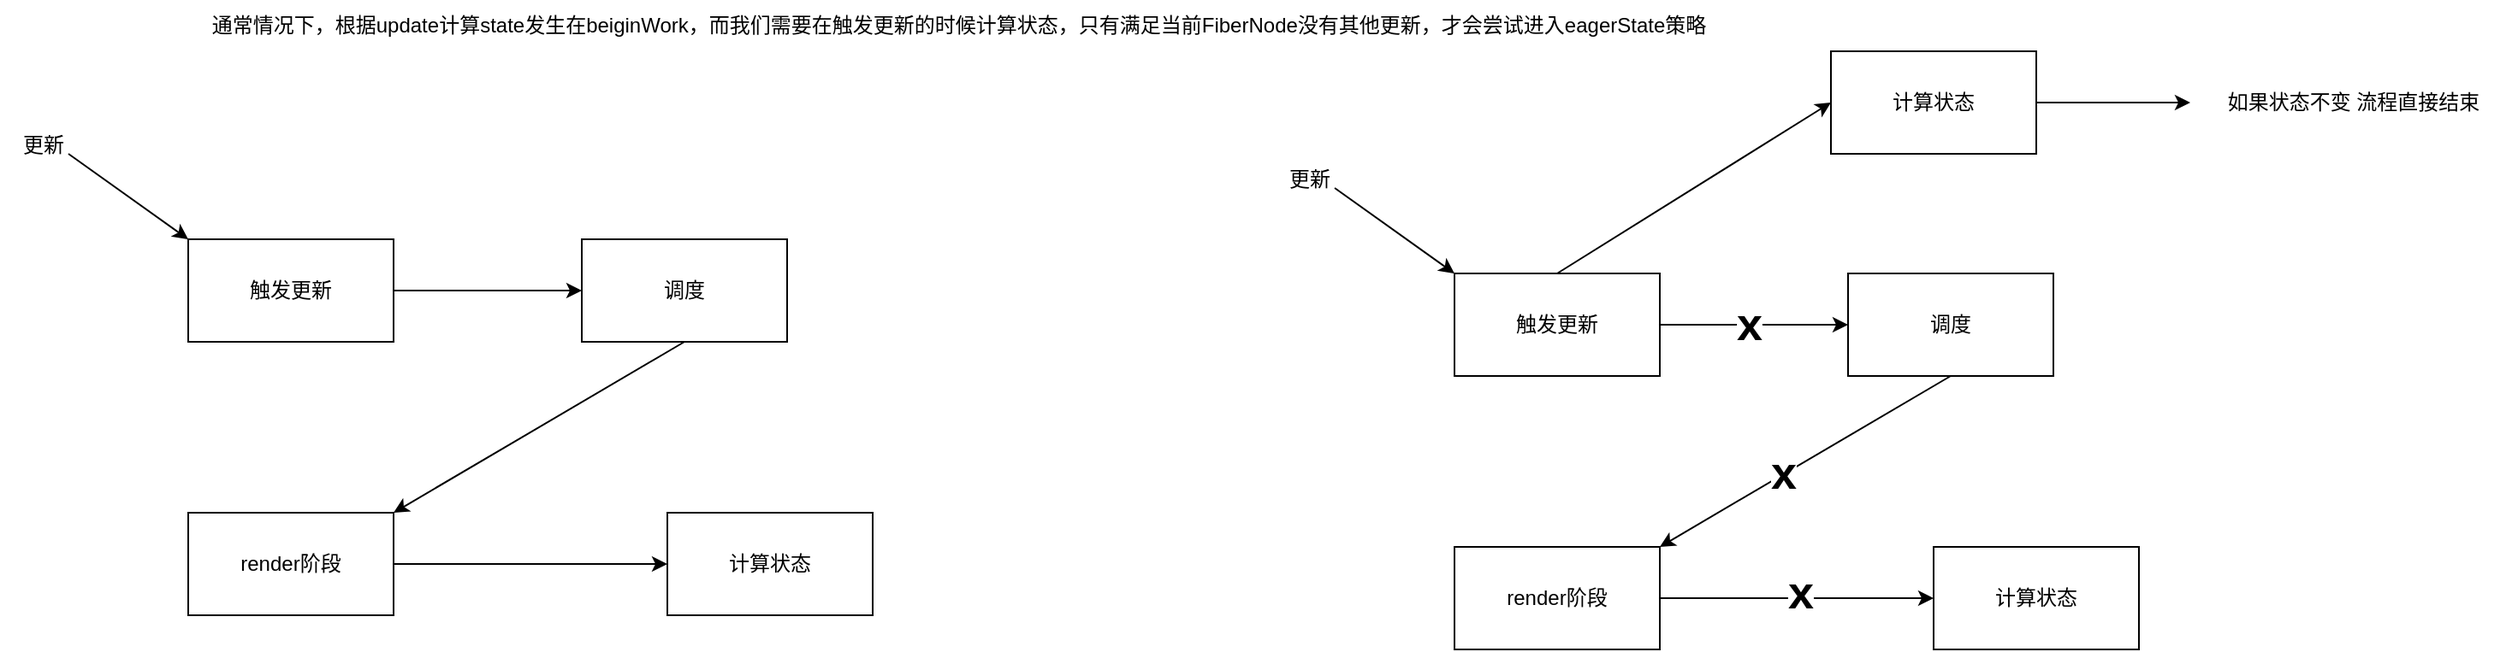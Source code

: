 <mxfile>
    <diagram id="A4SiCZZeGhzg8mJjwaei" name="Page-1">
        <mxGraphModel dx="1538" dy="1076" grid="1" gridSize="10" guides="1" tooltips="1" connect="1" arrows="1" fold="1" page="1" pageScale="1" pageWidth="10000" pageHeight="10000" math="0" shadow="0">
            <root>
                <mxCell id="0"/>
                <mxCell id="1" parent="0"/>
                <mxCell id="7" style="edgeStyle=none;html=1;exitX=1;exitY=0.5;exitDx=0;exitDy=0;" edge="1" parent="1" source="3" target="6">
                    <mxGeometry relative="1" as="geometry"/>
                </mxCell>
                <mxCell id="3" value="触发更新" style="rounded=0;whiteSpace=wrap;html=1;" vertex="1" parent="1">
                    <mxGeometry x="240" y="150" width="120" height="60" as="geometry"/>
                </mxCell>
                <mxCell id="4" value="" style="endArrow=classic;html=1;entryX=0;entryY=0;entryDx=0;entryDy=0;" edge="1" parent="1" target="3">
                    <mxGeometry width="50" height="50" relative="1" as="geometry">
                        <mxPoint x="170" y="100" as="sourcePoint"/>
                        <mxPoint x="220" y="50" as="targetPoint"/>
                    </mxGeometry>
                </mxCell>
                <mxCell id="5" value="更新" style="text;html=1;align=center;verticalAlign=middle;resizable=0;points=[];autosize=1;strokeColor=none;fillColor=none;" vertex="1" parent="1">
                    <mxGeometry x="130" y="80" width="50" height="30" as="geometry"/>
                </mxCell>
                <mxCell id="9" style="edgeStyle=none;html=1;exitX=0.5;exitY=1;exitDx=0;exitDy=0;entryX=1;entryY=0;entryDx=0;entryDy=0;" edge="1" parent="1" source="6" target="8">
                    <mxGeometry relative="1" as="geometry"/>
                </mxCell>
                <mxCell id="6" value="调度" style="rounded=0;whiteSpace=wrap;html=1;" vertex="1" parent="1">
                    <mxGeometry x="470" y="150" width="120" height="60" as="geometry"/>
                </mxCell>
                <mxCell id="11" style="edgeStyle=none;html=1;exitX=1;exitY=0.5;exitDx=0;exitDy=0;" edge="1" parent="1" source="8" target="10">
                    <mxGeometry relative="1" as="geometry"/>
                </mxCell>
                <mxCell id="8" value="render阶段" style="rounded=0;whiteSpace=wrap;html=1;" vertex="1" parent="1">
                    <mxGeometry x="240" y="310" width="120" height="60" as="geometry"/>
                </mxCell>
                <mxCell id="10" value="计算状态" style="rounded=0;whiteSpace=wrap;html=1;" vertex="1" parent="1">
                    <mxGeometry x="520" y="310" width="120" height="60" as="geometry"/>
                </mxCell>
                <mxCell id="12" value="通常情况下，根据update计算state发生在beiginWork，而我们需要在触发更新的时候计算状态，只有满足当前FiberNode没有其他更新，才会尝试进入eagerState策略" style="text;html=1;align=center;verticalAlign=middle;resizable=0;points=[];autosize=1;strokeColor=none;fillColor=none;" vertex="1" parent="1">
                    <mxGeometry x="240" y="10" width="900" height="30" as="geometry"/>
                </mxCell>
                <mxCell id="15" style="edgeStyle=none;html=1;exitX=1;exitY=0.5;exitDx=0;exitDy=0;" edge="1" parent="1" source="16" target="20">
                    <mxGeometry relative="1" as="geometry"/>
                </mxCell>
                <mxCell id="27" value="&lt;b&gt;&lt;font style=&quot;font-size: 27px;&quot;&gt;x&lt;/font&gt;&lt;/b&gt;" style="edgeLabel;html=1;align=center;verticalAlign=middle;resizable=0;points=[];" vertex="1" connectable="0" parent="15">
                    <mxGeometry x="-0.057" relative="1" as="geometry">
                        <mxPoint as="offset"/>
                    </mxGeometry>
                </mxCell>
                <mxCell id="25" style="edgeStyle=none;html=1;exitX=0.5;exitY=0;exitDx=0;exitDy=0;entryX=0;entryY=0.5;entryDx=0;entryDy=0;" edge="1" parent="1" source="16" target="24">
                    <mxGeometry relative="1" as="geometry"/>
                </mxCell>
                <mxCell id="16" value="触发更新" style="rounded=0;whiteSpace=wrap;html=1;" vertex="1" parent="1">
                    <mxGeometry x="980" y="170" width="120" height="60" as="geometry"/>
                </mxCell>
                <mxCell id="17" value="" style="endArrow=classic;html=1;entryX=0;entryY=0;entryDx=0;entryDy=0;" edge="1" parent="1" target="16">
                    <mxGeometry width="50" height="50" relative="1" as="geometry">
                        <mxPoint x="910" y="120" as="sourcePoint"/>
                        <mxPoint x="960" y="70" as="targetPoint"/>
                    </mxGeometry>
                </mxCell>
                <mxCell id="18" value="更新" style="text;html=1;align=center;verticalAlign=middle;resizable=0;points=[];autosize=1;strokeColor=none;fillColor=none;" vertex="1" parent="1">
                    <mxGeometry x="870" y="100" width="50" height="30" as="geometry"/>
                </mxCell>
                <mxCell id="19" style="edgeStyle=none;html=1;exitX=0.5;exitY=1;exitDx=0;exitDy=0;entryX=1;entryY=0;entryDx=0;entryDy=0;" edge="1" parent="1" source="20" target="22">
                    <mxGeometry relative="1" as="geometry"/>
                </mxCell>
                <mxCell id="20" value="调度" style="rounded=0;whiteSpace=wrap;html=1;" vertex="1" parent="1">
                    <mxGeometry x="1210" y="170" width="120" height="60" as="geometry"/>
                </mxCell>
                <mxCell id="21" style="edgeStyle=none;html=1;exitX=1;exitY=0.5;exitDx=0;exitDy=0;" edge="1" parent="1" source="22" target="23">
                    <mxGeometry relative="1" as="geometry"/>
                </mxCell>
                <mxCell id="22" value="render阶段" style="rounded=0;whiteSpace=wrap;html=1;" vertex="1" parent="1">
                    <mxGeometry x="980" y="330" width="120" height="60" as="geometry"/>
                </mxCell>
                <mxCell id="23" value="计算状态" style="rounded=0;whiteSpace=wrap;html=1;" vertex="1" parent="1">
                    <mxGeometry x="1260" y="330" width="120" height="60" as="geometry"/>
                </mxCell>
                <mxCell id="34" style="edgeStyle=none;html=1;" edge="1" parent="1" source="24">
                    <mxGeometry relative="1" as="geometry">
                        <mxPoint x="1410" y="70" as="targetPoint"/>
                    </mxGeometry>
                </mxCell>
                <mxCell id="24" value="计算状态" style="rounded=0;whiteSpace=wrap;html=1;" vertex="1" parent="1">
                    <mxGeometry x="1200" y="40" width="120" height="60" as="geometry"/>
                </mxCell>
                <mxCell id="32" value="&lt;b&gt;&lt;font style=&quot;font-size: 27px;&quot;&gt;x&lt;/font&gt;&lt;/b&gt;" style="edgeLabel;html=1;align=center;verticalAlign=middle;resizable=0;points=[];" vertex="1" connectable="0" parent="1">
                    <mxGeometry x="1162.174" y="230" as="geometry">
                        <mxPoint x="10" y="57" as="offset"/>
                    </mxGeometry>
                </mxCell>
                <mxCell id="33" value="&lt;b&gt;&lt;font style=&quot;font-size: 27px;&quot;&gt;x&lt;/font&gt;&lt;/b&gt;" style="edgeLabel;html=1;align=center;verticalAlign=middle;resizable=0;points=[];" vertex="1" connectable="0" parent="1">
                    <mxGeometry x="1172.174" y="300" as="geometry">
                        <mxPoint x="10" y="57" as="offset"/>
                    </mxGeometry>
                </mxCell>
                <mxCell id="35" value="如果状态不变 流程直接结束" style="text;html=1;align=center;verticalAlign=middle;resizable=0;points=[];autosize=1;strokeColor=none;fillColor=none;" vertex="1" parent="1">
                    <mxGeometry x="1420" y="55" width="170" height="30" as="geometry"/>
                </mxCell>
            </root>
        </mxGraphModel>
    </diagram>
</mxfile>